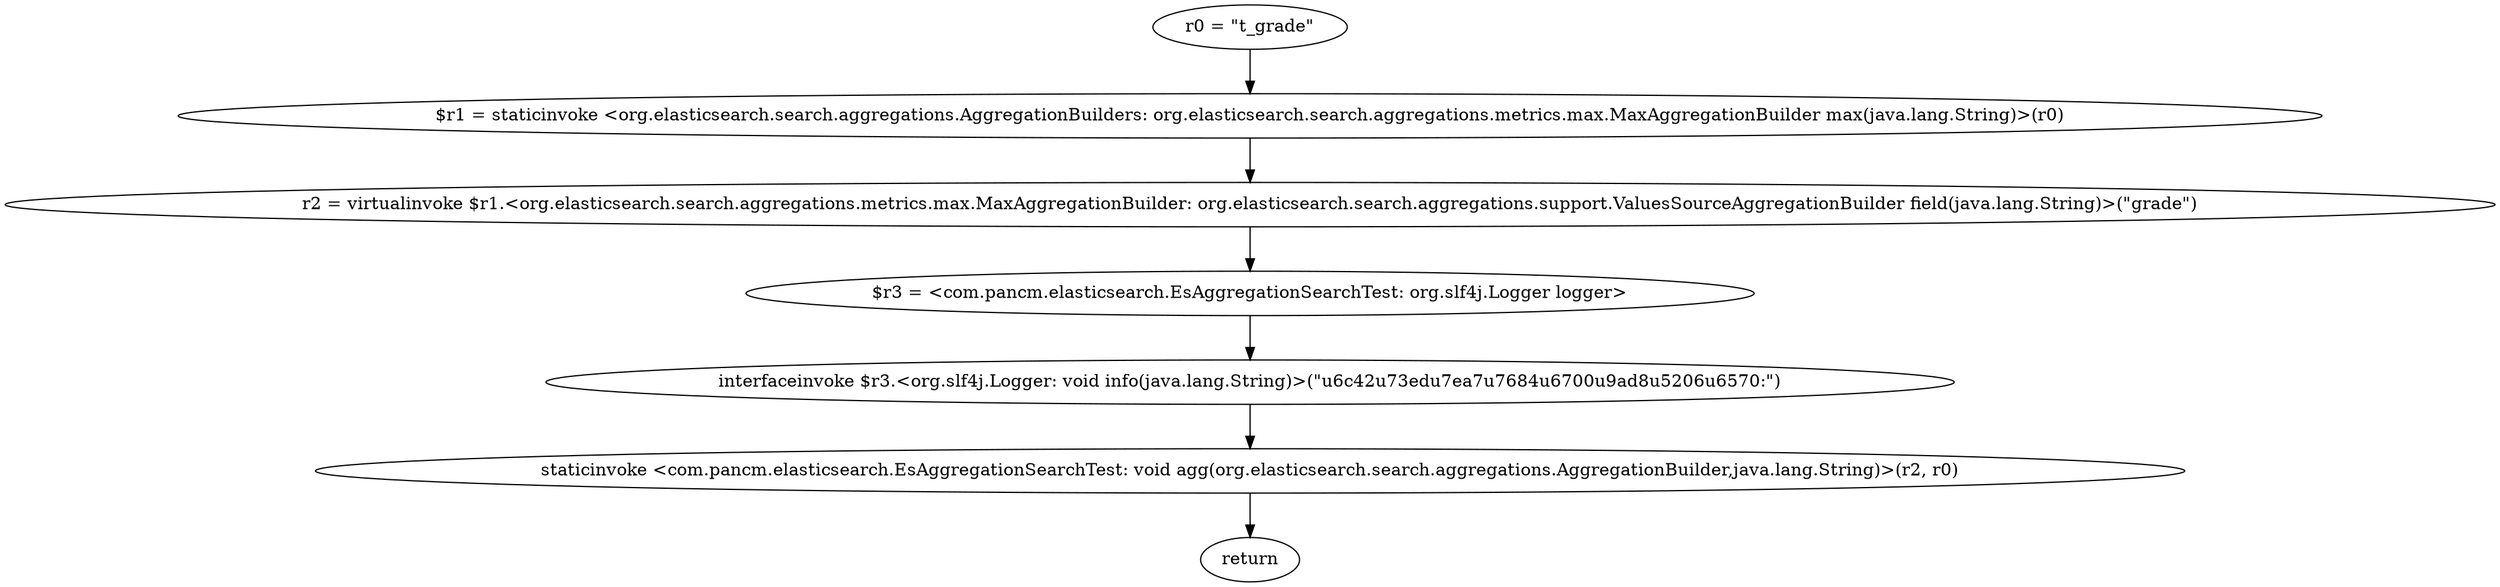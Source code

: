 digraph "unitGraph" {
    "r0 = \"t_grade\""
    "$r1 = staticinvoke <org.elasticsearch.search.aggregations.AggregationBuilders: org.elasticsearch.search.aggregations.metrics.max.MaxAggregationBuilder max(java.lang.String)>(r0)"
    "r2 = virtualinvoke $r1.<org.elasticsearch.search.aggregations.metrics.max.MaxAggregationBuilder: org.elasticsearch.search.aggregations.support.ValuesSourceAggregationBuilder field(java.lang.String)>(\"grade\")"
    "$r3 = <com.pancm.elasticsearch.EsAggregationSearchTest: org.slf4j.Logger logger>"
    "interfaceinvoke $r3.<org.slf4j.Logger: void info(java.lang.String)>(\"\u6c42\u73ed\u7ea7\u7684\u6700\u9ad8\u5206\u6570:\")"
    "staticinvoke <com.pancm.elasticsearch.EsAggregationSearchTest: void agg(org.elasticsearch.search.aggregations.AggregationBuilder,java.lang.String)>(r2, r0)"
    "return"
    "r0 = \"t_grade\""->"$r1 = staticinvoke <org.elasticsearch.search.aggregations.AggregationBuilders: org.elasticsearch.search.aggregations.metrics.max.MaxAggregationBuilder max(java.lang.String)>(r0)";
    "$r1 = staticinvoke <org.elasticsearch.search.aggregations.AggregationBuilders: org.elasticsearch.search.aggregations.metrics.max.MaxAggregationBuilder max(java.lang.String)>(r0)"->"r2 = virtualinvoke $r1.<org.elasticsearch.search.aggregations.metrics.max.MaxAggregationBuilder: org.elasticsearch.search.aggregations.support.ValuesSourceAggregationBuilder field(java.lang.String)>(\"grade\")";
    "r2 = virtualinvoke $r1.<org.elasticsearch.search.aggregations.metrics.max.MaxAggregationBuilder: org.elasticsearch.search.aggregations.support.ValuesSourceAggregationBuilder field(java.lang.String)>(\"grade\")"->"$r3 = <com.pancm.elasticsearch.EsAggregationSearchTest: org.slf4j.Logger logger>";
    "$r3 = <com.pancm.elasticsearch.EsAggregationSearchTest: org.slf4j.Logger logger>"->"interfaceinvoke $r3.<org.slf4j.Logger: void info(java.lang.String)>(\"\u6c42\u73ed\u7ea7\u7684\u6700\u9ad8\u5206\u6570:\")";
    "interfaceinvoke $r3.<org.slf4j.Logger: void info(java.lang.String)>(\"\u6c42\u73ed\u7ea7\u7684\u6700\u9ad8\u5206\u6570:\")"->"staticinvoke <com.pancm.elasticsearch.EsAggregationSearchTest: void agg(org.elasticsearch.search.aggregations.AggregationBuilder,java.lang.String)>(r2, r0)";
    "staticinvoke <com.pancm.elasticsearch.EsAggregationSearchTest: void agg(org.elasticsearch.search.aggregations.AggregationBuilder,java.lang.String)>(r2, r0)"->"return";
}
